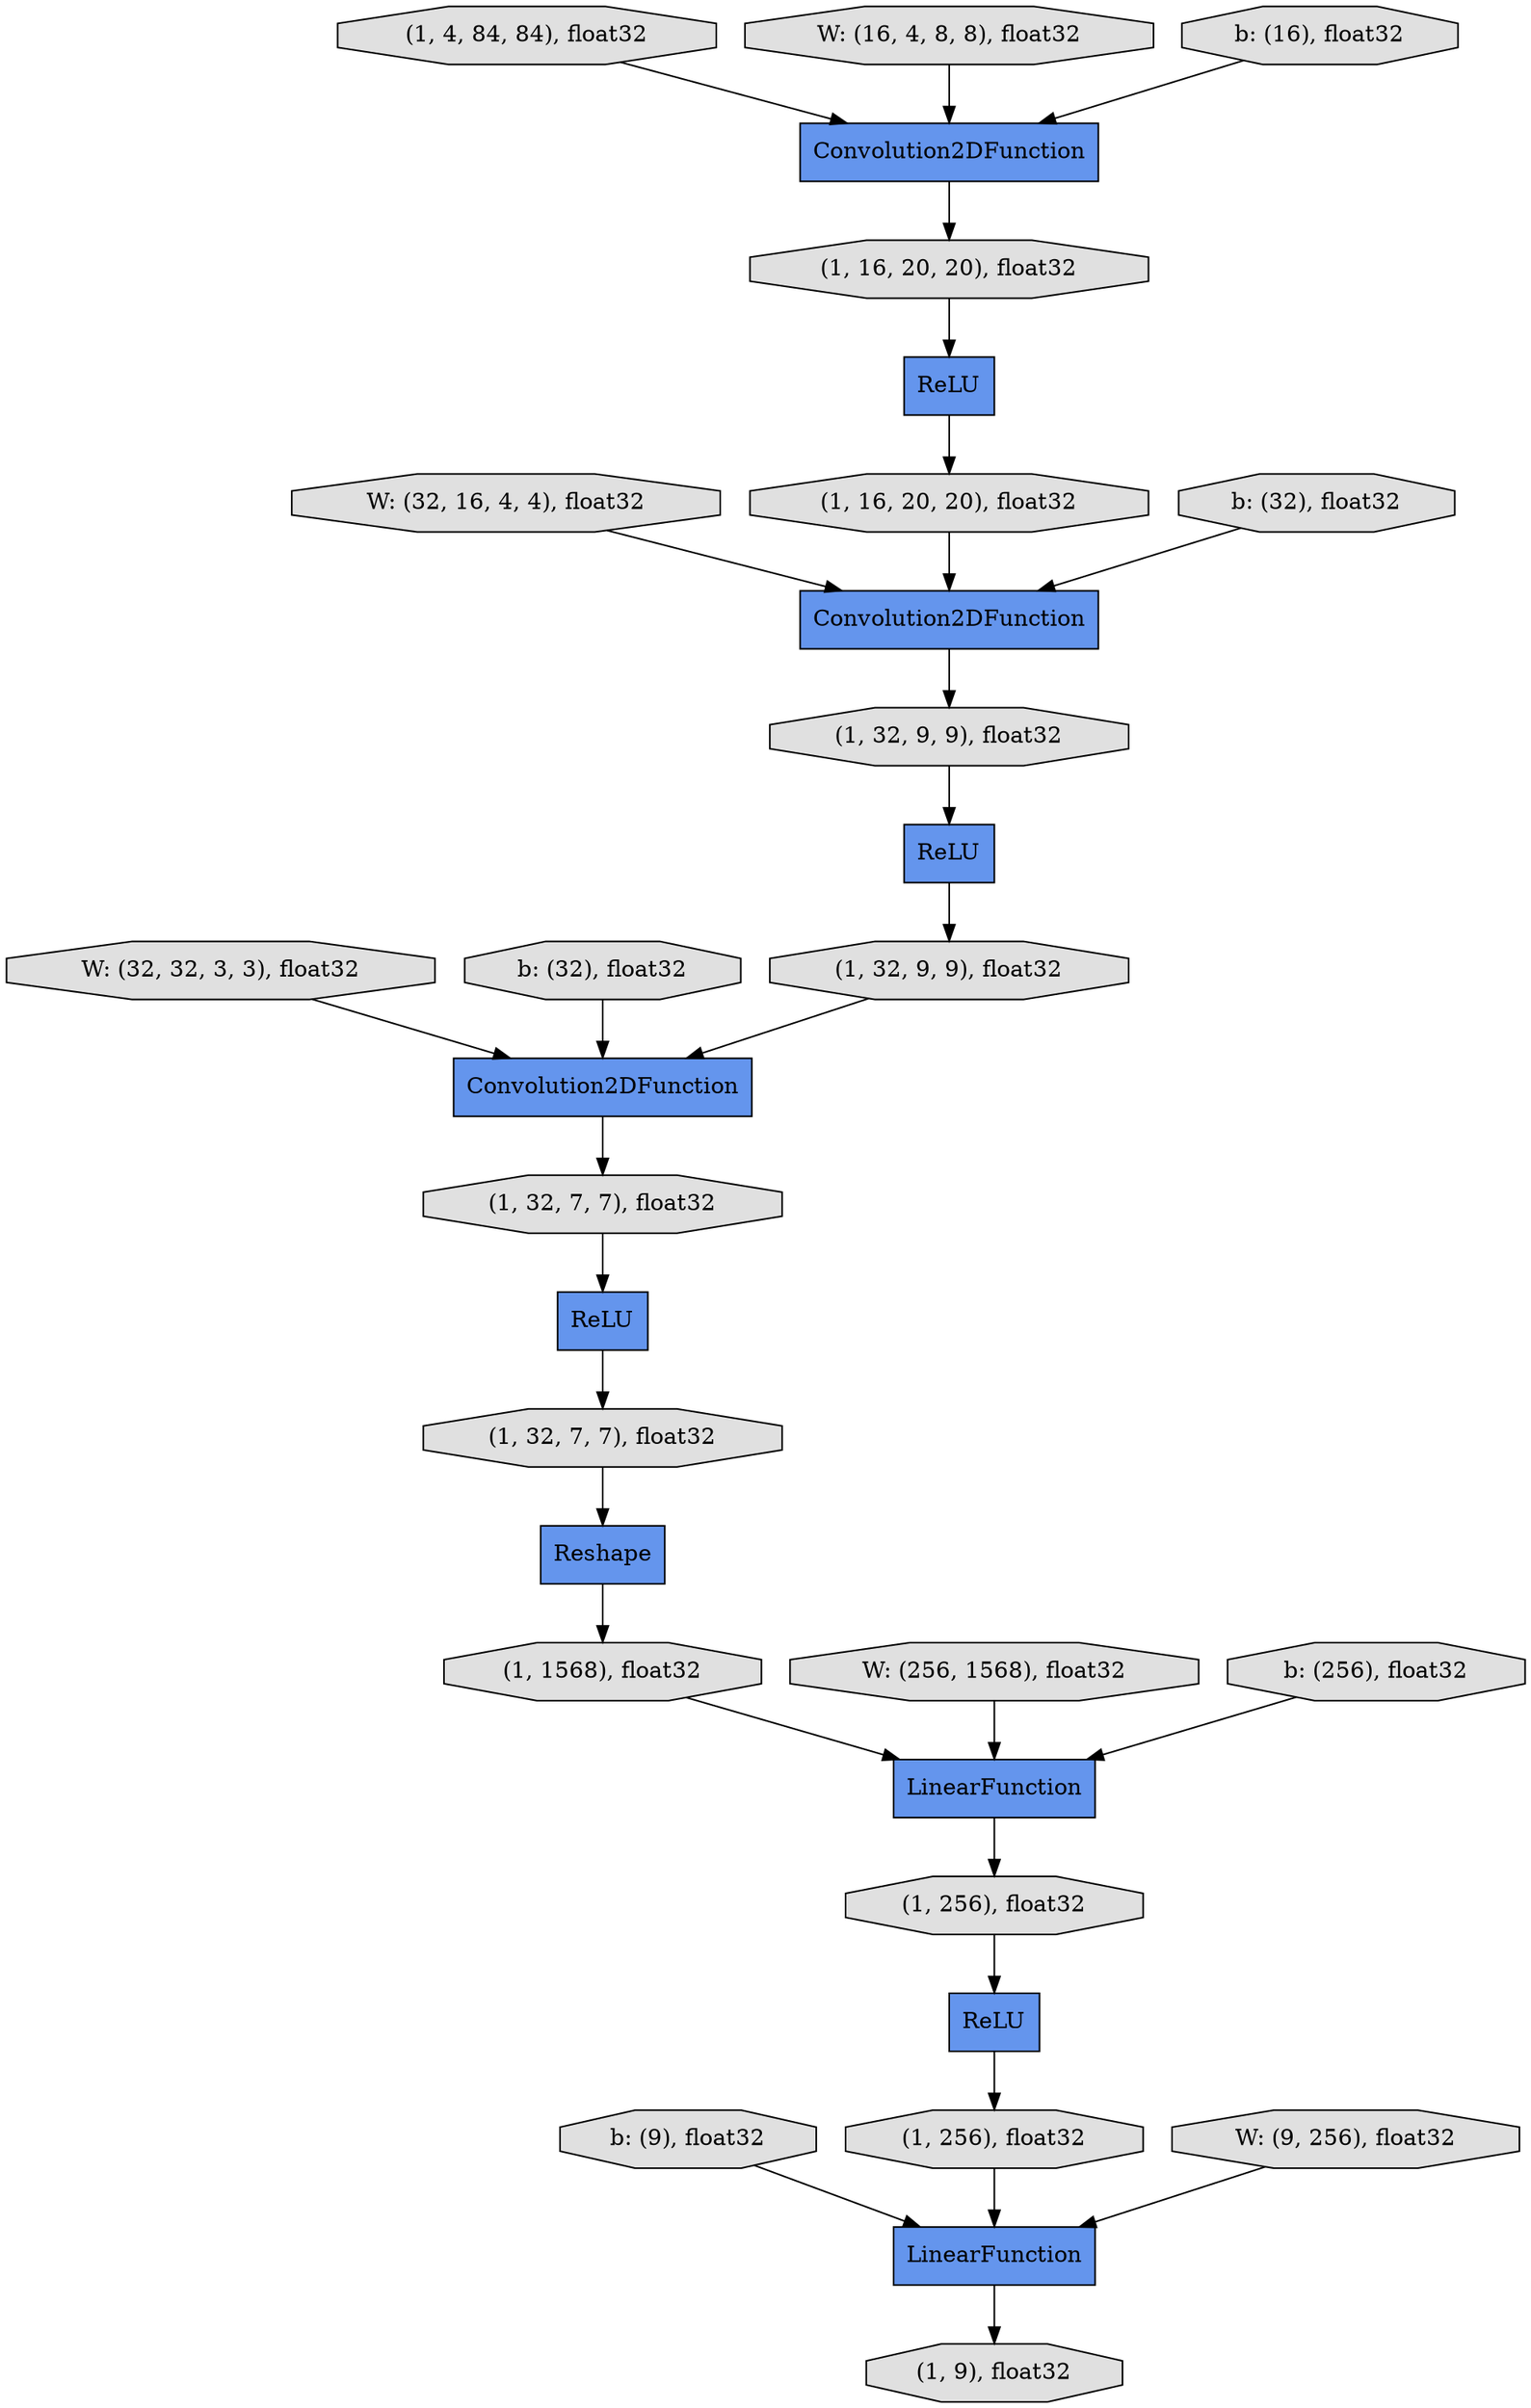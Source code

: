 digraph graphname{rankdir=TB;139623219644432 [label="LinearFunction",shape="record",fillcolor="#6495ED",style="filled"];139623564105744 [label="W: (32, 16, 4, 4), float32",shape="octagon",fillcolor="#E0E0E0",style="filled"];139623219642448 [label="b: (9), float32",shape="octagon",fillcolor="#E0E0E0",style="filled"];139623219644496 [label="(1, 1568), float32",shape="octagon",fillcolor="#E0E0E0",style="filled"];139623219642576 [label="Convolution2DFunction",shape="record",fillcolor="#6495ED",style="filled"];139623219644688 [label="(1, 256), float32",shape="octagon",fillcolor="#E0E0E0",style="filled"];139623219642704 [label="ReLU",shape="record",fillcolor="#6495ED",style="filled"];139623219644816 [label="(1, 256), float32",shape="octagon",fillcolor="#E0E0E0",style="filled"];139623219642768 [label="(1, 4, 84, 84), float32",shape="octagon",fillcolor="#E0E0E0",style="filled"];139623219642832 [label="LinearFunction",shape="record",fillcolor="#6495ED",style="filled"];139623564106192 [label="W: (32, 32, 3, 3), float32",shape="octagon",fillcolor="#E0E0E0",style="filled"];139623219642960 [label="(1, 16, 20, 20), float32",shape="octagon",fillcolor="#E0E0E0",style="filled"];139623219645136 [label="(1, 9), float32",shape="octagon",fillcolor="#E0E0E0",style="filled"];139623219643152 [label="ReLU",shape="record",fillcolor="#6495ED",style="filled"];139623564106512 [label="b: (32), float32",shape="octagon",fillcolor="#E0E0E0",style="filled"];139623219643216 [label="(1, 16, 20, 20), float32",shape="octagon",fillcolor="#E0E0E0",style="filled"];139623564106640 [label="Convolution2DFunction",shape="record",fillcolor="#6495ED",style="filled"];139623564104656 [label="ReLU",shape="record",fillcolor="#6495ED",style="filled"];139623219643408 [label="(1, 32, 9, 9), float32",shape="octagon",fillcolor="#E0E0E0",style="filled"];139623564106832 [label="W: (256, 1568), float32",shape="octagon",fillcolor="#E0E0E0",style="filled"];139623219643472 [label="Convolution2DFunction",shape="record",fillcolor="#6495ED",style="filled"];139623219643600 [label="(1, 32, 9, 9), float32",shape="octagon",fillcolor="#E0E0E0",style="filled"];139623564107152 [label="b: (256), float32",shape="octagon",fillcolor="#E0E0E0",style="filled"];139623563998608 [label="b: (32), float32",shape="octagon",fillcolor="#E0E0E0",style="filled"];139623564105104 [label="W: (16, 4, 8, 8), float32",shape="octagon",fillcolor="#E0E0E0",style="filled"];139623219643856 [label="ReLU",shape="record",fillcolor="#6495ED",style="filled"];139623219643920 [label="(1, 32, 7, 7), float32",shape="octagon",fillcolor="#E0E0E0",style="filled"];139623219643984 [label="Reshape",shape="record",fillcolor="#6495ED",style="filled"];139623564107472 [label="W: (9, 256), float32",shape="octagon",fillcolor="#E0E0E0",style="filled"];139623219644112 [label="(1, 32, 7, 7), float32",shape="octagon",fillcolor="#E0E0E0",style="filled"];139623564105424 [label="b: (16), float32",shape="octagon",fillcolor="#E0E0E0",style="filled"];139623219643856 -> 139623219644688;139623219644816 -> 139623219643856;139623564107152 -> 139623219642832;139623219643984 -> 139623219644496;139623219643920 -> 139623219643152;139623564104656 -> 139623219643216;139623219642448 -> 139623219644432;139623564106512 -> 139623219643472;139623219642576 -> 139623219643408;139623219644432 -> 139623219645136;139623219642768 -> 139623564106640;139623563998608 -> 139623219642576;139623564106192 -> 139623219643472;139623219644496 -> 139623219642832;139623219643216 -> 139623219642576;139623564107472 -> 139623219644432;139623219643408 -> 139623219642704;139623564105744 -> 139623219642576;139623564106640 -> 139623219642960;139623219644688 -> 139623219644432;139623219643152 -> 139623219644112;139623219642832 -> 139623219644816;139623219642704 -> 139623219643600;139623219642960 -> 139623564104656;139623564105424 -> 139623564106640;139623219644112 -> 139623219643984;139623219643600 -> 139623219643472;139623564105104 -> 139623564106640;139623219643472 -> 139623219643920;139623564106832 -> 139623219642832;}